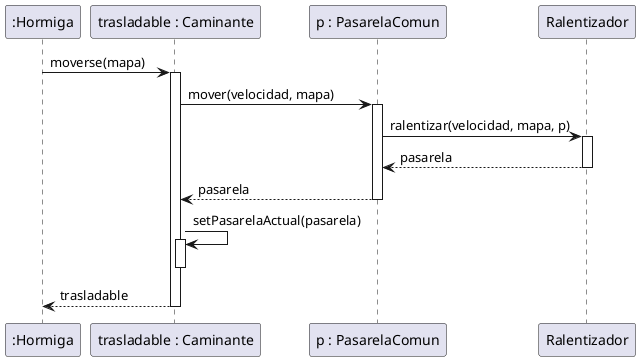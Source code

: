 @startuml
'https://plantuml.com/sequence-diagram

":Hormiga" -> "trasladable : Caminante" : moverse(mapa)
activate "trasladable : Caminante"
"trasladable : Caminante" -> "p : PasarelaComun": mover(velocidad, mapa)
activate "p : PasarelaComun"
"p : PasarelaComun" -> Ralentizador : ralentizar(velocidad, mapa, p)
activate Ralentizador
Ralentizador --> "p : PasarelaComun" : pasarela
deactivate Ralentizador
"p : PasarelaComun" --> "trasladable : Caminante" : pasarela
deactivate "p : PasarelaComun"
"trasladable : Caminante" -> "trasladable : Caminante" : setPasarelaActual(pasarela)
activate "trasladable : Caminante"
deactivate "trasladable : Caminante"
"trasladable : Caminante" --> ":Hormiga" : trasladable
deactivate "trasladable : Caminante"
@enduml